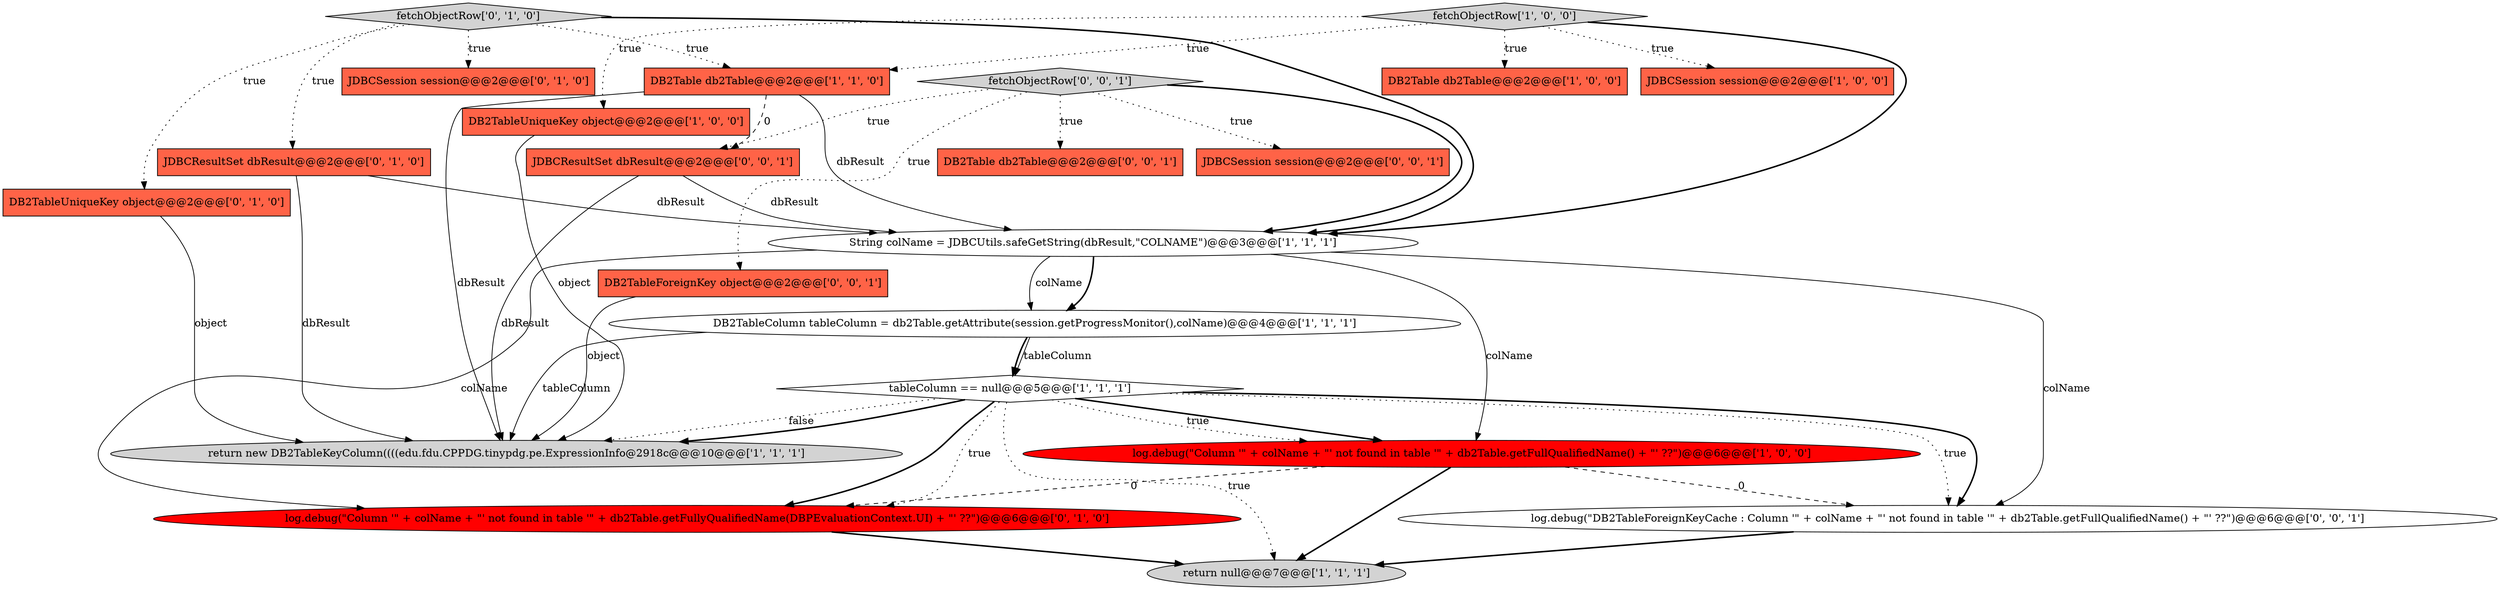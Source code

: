 digraph {
17 [style = filled, label = "DB2TableForeignKey object@@@2@@@['0', '0', '1']", fillcolor = tomato, shape = box image = "AAA0AAABBB3BBB"];
11 [style = filled, label = "log.debug(\"Column '\" + colName + \"' not found in table '\" + db2Table.getFullyQualifiedName(DBPEvaluationContext.UI) + \"' ??\")@@@6@@@['0', '1', '0']", fillcolor = red, shape = ellipse image = "AAA1AAABBB2BBB"];
16 [style = filled, label = "fetchObjectRow['0', '0', '1']", fillcolor = lightgray, shape = diamond image = "AAA0AAABBB3BBB"];
19 [style = filled, label = "DB2Table db2Table@@@2@@@['0', '0', '1']", fillcolor = tomato, shape = box image = "AAA0AAABBB3BBB"];
0 [style = filled, label = "String colName = JDBCUtils.safeGetString(dbResult,\"COLNAME\")@@@3@@@['1', '1', '1']", fillcolor = white, shape = ellipse image = "AAA0AAABBB1BBB"];
4 [style = filled, label = "return null@@@7@@@['1', '1', '1']", fillcolor = lightgray, shape = ellipse image = "AAA0AAABBB1BBB"];
10 [style = filled, label = "DB2TableColumn tableColumn = db2Table.getAttribute(session.getProgressMonitor(),colName)@@@4@@@['1', '1', '1']", fillcolor = white, shape = ellipse image = "AAA0AAABBB1BBB"];
7 [style = filled, label = "JDBCSession session@@@2@@@['1', '0', '0']", fillcolor = tomato, shape = box image = "AAA0AAABBB1BBB"];
8 [style = filled, label = "DB2Table db2Table@@@2@@@['1', '1', '0']", fillcolor = tomato, shape = box image = "AAA0AAABBB1BBB"];
1 [style = filled, label = "tableColumn == null@@@5@@@['1', '1', '1']", fillcolor = white, shape = diamond image = "AAA0AAABBB1BBB"];
3 [style = filled, label = "fetchObjectRow['1', '0', '0']", fillcolor = lightgray, shape = diamond image = "AAA0AAABBB1BBB"];
5 [style = filled, label = "DB2Table db2Table@@@2@@@['1', '0', '0']", fillcolor = tomato, shape = box image = "AAA0AAABBB1BBB"];
14 [style = filled, label = "JDBCSession session@@@2@@@['0', '1', '0']", fillcolor = tomato, shape = box image = "AAA0AAABBB2BBB"];
13 [style = filled, label = "fetchObjectRow['0', '1', '0']", fillcolor = lightgray, shape = diamond image = "AAA0AAABBB2BBB"];
2 [style = filled, label = "log.debug(\"Column '\" + colName + \"' not found in table '\" + db2Table.getFullQualifiedName() + \"' ??\")@@@6@@@['1', '0', '0']", fillcolor = red, shape = ellipse image = "AAA1AAABBB1BBB"];
18 [style = filled, label = "JDBCSession session@@@2@@@['0', '0', '1']", fillcolor = tomato, shape = box image = "AAA0AAABBB3BBB"];
21 [style = filled, label = "log.debug(\"DB2TableForeignKeyCache : Column '\" + colName + \"' not found in table '\" + db2Table.getFullQualifiedName() + \"' ??\")@@@6@@@['0', '0', '1']", fillcolor = white, shape = ellipse image = "AAA0AAABBB3BBB"];
6 [style = filled, label = "DB2TableUniqueKey object@@@2@@@['1', '0', '0']", fillcolor = tomato, shape = box image = "AAA0AAABBB1BBB"];
9 [style = filled, label = "return new DB2TableKeyColumn((((edu.fdu.CPPDG.tinypdg.pe.ExpressionInfo@2918c@@@10@@@['1', '1', '1']", fillcolor = lightgray, shape = ellipse image = "AAA0AAABBB1BBB"];
15 [style = filled, label = "JDBCResultSet dbResult@@@2@@@['0', '1', '0']", fillcolor = tomato, shape = box image = "AAA0AAABBB2BBB"];
12 [style = filled, label = "DB2TableUniqueKey object@@@2@@@['0', '1', '0']", fillcolor = tomato, shape = box image = "AAA0AAABBB2BBB"];
20 [style = filled, label = "JDBCResultSet dbResult@@@2@@@['0', '0', '1']", fillcolor = tomato, shape = box image = "AAA0AAABBB3BBB"];
20->0 [style = solid, label="dbResult"];
16->19 [style = dotted, label="true"];
6->9 [style = solid, label="object"];
16->0 [style = bold, label=""];
3->7 [style = dotted, label="true"];
0->11 [style = solid, label="colName"];
10->9 [style = solid, label="tableColumn"];
13->12 [style = dotted, label="true"];
1->11 [style = dotted, label="true"];
11->4 [style = bold, label=""];
0->21 [style = solid, label="colName"];
1->9 [style = dotted, label="false"];
16->17 [style = dotted, label="true"];
15->0 [style = solid, label="dbResult"];
8->20 [style = dashed, label="0"];
1->21 [style = dotted, label="true"];
16->20 [style = dotted, label="true"];
1->4 [style = dotted, label="true"];
0->2 [style = solid, label="colName"];
3->6 [style = dotted, label="true"];
2->4 [style = bold, label=""];
3->0 [style = bold, label=""];
1->9 [style = bold, label=""];
1->11 [style = bold, label=""];
15->9 [style = solid, label="dbResult"];
0->10 [style = solid, label="colName"];
0->10 [style = bold, label=""];
3->5 [style = dotted, label="true"];
2->21 [style = dashed, label="0"];
13->8 [style = dotted, label="true"];
1->21 [style = bold, label=""];
8->0 [style = solid, label="dbResult"];
20->9 [style = solid, label="dbResult"];
12->9 [style = solid, label="object"];
8->9 [style = solid, label="dbResult"];
2->11 [style = dashed, label="0"];
13->15 [style = dotted, label="true"];
1->2 [style = bold, label=""];
17->9 [style = solid, label="object"];
1->2 [style = dotted, label="true"];
10->1 [style = bold, label=""];
3->8 [style = dotted, label="true"];
13->14 [style = dotted, label="true"];
10->1 [style = solid, label="tableColumn"];
13->0 [style = bold, label=""];
21->4 [style = bold, label=""];
16->18 [style = dotted, label="true"];
}
